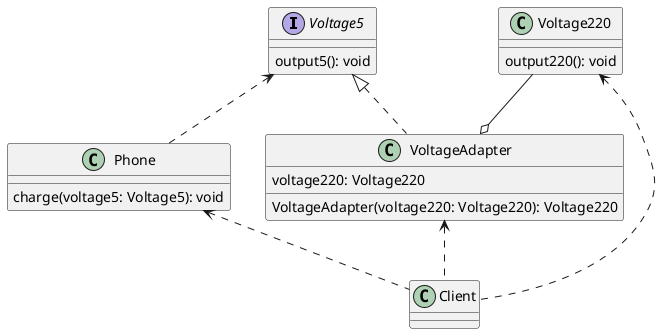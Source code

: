 @startuml

Voltage5 <|.. VoltageAdapter
Voltage220 --o VoltageAdapter

Voltage5 <.. Phone

Phone <.. Client
Voltage220 <.. Client
VoltageAdapter <.. Client

class Voltage220 {
    {method} output220(): void
}

interface Voltage5 {
    {method} output5(): void
}

class VoltageAdapter {
    {field} voltage220: Voltage220
    {method} VoltageAdapter(voltage220: Voltage220): Voltage220
}

class Phone {
    {method} charge(voltage5: Voltage5): void
}

@enduml